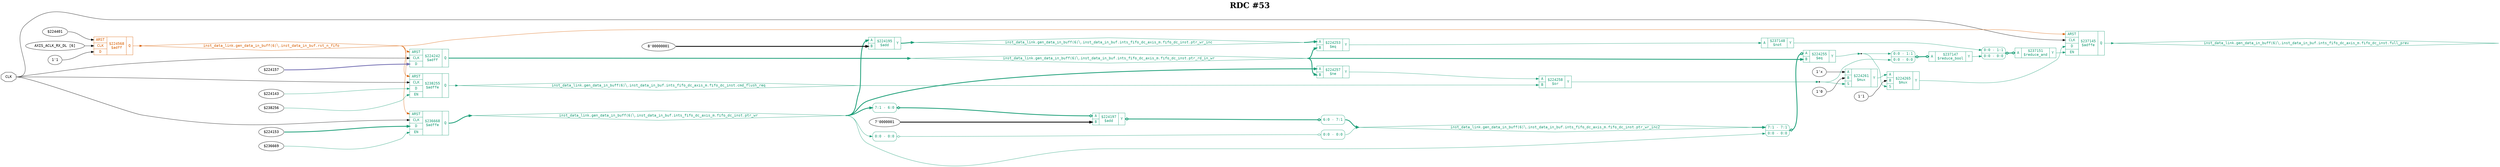 digraph "spacefibre_light_top" {
label=<<b>RDC #53</b>>;
labelloc="t"
fontsize="30"
node ["fontname"="Courier"]
edge ["fontname"="Courier"]
rankdir="LR";
remincross=true;
n10 [ shape=octagon, label="CLK", color="black", fontcolor="black", href="/src/ip_spacefibre_light_top/spacefibre_light_top.vhd#45" ];
n11 [ shape=diamond, label="inst_data_link.gen_data_in_buff(6)&#9586;.inst_data_in_buf.ints_fifo_dc_axis_m.fifo_dc_inst.cmd_flush_req", colorscheme="dark28", color="1", fontcolor="1", href="/src/ip/fifo_dc/fifo_dc.vhd#111" ];
n12 [ shape=diamond, label="inst_data_link.gen_data_in_buff(6)&#9586;.inst_data_in_buf.ints_fifo_dc_axis_m.fifo_dc_inst.full_prev", colorscheme="dark28", color="1", fontcolor="1", href="/src/ip/fifo_dc/fifo_dc.vhd#128" ];
n13 [ shape=diamond, label="inst_data_link.gen_data_in_buff(6)&#9586;.inst_data_in_buf.ints_fifo_dc_axis_m.fifo_dc_inst.ptr_rd_in_wr", colorscheme="dark28", color="1", fontcolor="1", href="/src/ip/fifo_dc/fifo_dc.vhd#106" ];
n14 [ shape=diamond, label="inst_data_link.gen_data_in_buff(6)&#9586;.inst_data_in_buf.ints_fifo_dc_axis_m.fifo_dc_inst.ptr_wr", colorscheme="dark28", color="1", fontcolor="1", href="/src/ip/fifo_dc/fifo_dc.vhd#94" ];
n15 [ shape=diamond, label="inst_data_link.gen_data_in_buff(6)&#9586;.inst_data_in_buf.ints_fifo_dc_axis_m.fifo_dc_inst.ptr_wr_inc", colorscheme="dark28", color="1", fontcolor="1", href="/src/ip/fifo_dc/fifo_dc.vhd#95" ];
n16 [ shape=diamond, label="inst_data_link.gen_data_in_buff(6)&#9586;.inst_data_in_buf.ints_fifo_dc_axis_m.fifo_dc_inst.ptr_wr_inc2", colorscheme="dark28", color="1", fontcolor="1", href="/src/ip/fifo_dc/fifo_dc.vhd#96" ];
n17 [ shape=diamond, label="inst_data_link.gen_data_in_buff(6)&#9586;.inst_data_in_buf.rst_n_fifo", colorscheme="dark28", color="2", fontcolor="2", href="/src/module_data_link/data_in_buf.vhd#142" ];
{ rank="source"; n10;}
{ rank="sink";}
v0 [ label="$224153" ];
v1 [ label="$236669" ];
c22 [ shape=record, label="{{<p18> ARST|<p10> CLK|<p19> D|<p20> EN}|$236668\n$adffe|{<p21> Q}}", colorscheme="dark28", color="1", fontcolor="1" , href="/src/ip/fifo_dc/fifo_dc.vhd#199"  ];
c23 [ shape=record, label="{{<p18> ARST|<p10> CLK|<p19> D|<p20> EN}|$237145\n$adffe|{<p21> Q}}", colorscheme="dark28", color="1", fontcolor="1" , href="/src/ip/fifo_dc/fifo_dc.vhd#256"  ];
v2 [ label="$224143" ];
v3 [ label="$238256" ];
c24 [ shape=record, label="{{<p18> ARST|<p10> CLK|<p19> D|<p20> EN}|$238255\n$adffe|{<p21> Q}}", colorscheme="dark28", color="1", fontcolor="1" , href="/src/ip/fifo_dc/fifo_dc.vhd#440"  ];
c27 [ shape=record, label="{{<p25> A}|$237147\n$reduce_bool|{<p26> Y}}", colorscheme="dark28", color="1", fontcolor="1" ];
x4 [ shape=record, style=rounded, label="<s1> 0:0 - 1:1 |<s0> 0:0 - 0:0 ", colorscheme="dark28", color="1", fontcolor="1" ];
x4:e -> c27:p25:w [arrowhead=odiamond, arrowtail=odiamond, dir=both, colorscheme="dark28", color="1", fontcolor="1", style="setlinewidth(3)", label=""];
c28 [ shape=record, label="{{<p25> A}|$237148\n$not|{<p26> Y}}", colorscheme="dark28", color="1", fontcolor="1" ];
c29 [ shape=record, label="{{<p25> A}|$237151\n$reduce_and|{<p26> Y}}", colorscheme="dark28", color="1", fontcolor="1" ];
x5 [ shape=record, style=rounded, label="<s1> 0:0 - 1:1 |<s0> 0:0 - 0:0 ", colorscheme="dark28", color="1", fontcolor="1" ];
x5:e -> c29:p25:w [arrowhead=odiamond, arrowtail=odiamond, dir=both, colorscheme="dark28", color="1", fontcolor="1", style="setlinewidth(3)", label=""];
v6 [ label="$224401" ];
v7 [ label="AXIS_ACLK_RX_DL [6]" ];
v8 [ label="1'1" ];
c30 [ shape=record, label="{{<p18> ARST|<p10> CLK|<p19> D}|$224568\n$adff|{<p21> Q}}", colorscheme="dark28", color="2", fontcolor="2" , href="/src/module_data_link/data_in_buf.vhd#194"  ];
v9 [ label="8'00000001" ];
c32 [ shape=record, label="{{<p25> A|<p31> B}|$224195\n$add|{<p26> Y}}", colorscheme="dark28", color="1", fontcolor="1" , href="/src/ip/fifo_dc/fifo_dc.vhd#170"  ];
v11 [ label="7'0000001" ];
c33 [ shape=record, label="{{<p25> A|<p31> B}|$224197\n$add|{<p26> Y}}", colorscheme="dark28", color="1", fontcolor="1" , href="/src/ip/fifo_dc/fifo_dc.vhd#171"  ];
x10 [ shape=record, style=rounded, label="<s0> 7:1 - 6:0 ", colorscheme="dark28", color="1", fontcolor="1" ];
x10:e -> c33:p25:w [arrowhead=odiamond, arrowtail=odiamond, dir=both, colorscheme="dark28", color="1", fontcolor="1", style="setlinewidth(3)", label=""];
x12 [ shape=record, style=rounded, label="<s0> 6:0 - 7:1 ", colorscheme="dark28", color="1", fontcolor="1" ];
c33:p26:e -> x12:w [arrowhead=odiamond, arrowtail=odiamond, dir=both, colorscheme="dark28", color="1", fontcolor="1", style="setlinewidth(3)", label=""];
c34 [ shape=record, label="{{<p25> A|<p31> B}|$224253\n$eq|{<p26> Y}}", colorscheme="dark28", color="1", fontcolor="1" , href="/src/ip/fifo_dc/fifo_dc.vhd#262"  ];
c35 [ shape=record, label="{{<p25> A|<p31> B}|$224255\n$eq|{<p26> Y}}", colorscheme="dark28", color="1", fontcolor="1" , href="/src/ip/fifo_dc/fifo_dc.vhd#264"  ];
x13 [ shape=record, style=rounded, label="<s1> 7:1 - 7:1 |<s0> 0:0 - 0:0 ", colorscheme="dark28", color="1", fontcolor="1" ];
x13:e -> c35:p25:w [arrowhead=odiamond, arrowtail=odiamond, dir=both, colorscheme="dark28", color="1", fontcolor="1", style="setlinewidth(3)", label=""];
c36 [ shape=record, label="{{<p25> A|<p31> B}|$224258\n$or|{<p26> Y}}", colorscheme="dark28", color="1", fontcolor="1" , href="/src/ip/fifo_dc/fifo_dc.vhd#266"  ];
v14 [ label="1'x" ];
v15 [ label="1'0" ];
c38 [ shape=record, label="{{<p25> A|<p31> B|<p37> S}|$224261\n$mux|{<p26> Y}}", colorscheme="dark28", color="1", fontcolor="1" , href="/src/ip/fifo_dc/fifo_dc.vhd#262"  ];
v16 [ label="1'1" ];
c39 [ shape=record, label="{{<p25> A|<p31> B|<p37> S}|$224265\n$mux|{<p26> Y}}", colorscheme="dark28", color="1", fontcolor="1" , href="/src/ip/fifo_dc/fifo_dc.vhd#262"  ];
c40 [ shape=record, label="{{<p25> A|<p31> B}|$224257\n$ne|{<p26> Y}}", colorscheme="dark28", color="1", fontcolor="1" , href="/src/ip/fifo_dc/fifo_dc.vhd#266"  ];
v17 [ label="$224157" ];
c41 [ shape=record, label="{{<p18> ARST|<p10> CLK|<p19> D}|$224242\n$adff|{<p21> Q}}", colorscheme="dark28", color="1", fontcolor="1" , href="/src/ip/fifo_dc/fifo_dc.vhd#222"  ];
x18 [ shape=record, style=rounded, label="<s0> 0:0 - 0:0 ", colorscheme="dark28", color="1", fontcolor="1" ];
x19 [ shape=record, style=rounded, label="<s0> 0:0 - 0:0 ", colorscheme="dark28", color="1", fontcolor="1" ];
x18:e -> x19:w [arrowhead=odiamond, arrowtail=odiamond, dir=both, colorscheme="dark28", color="1", fontcolor="1", label=""];
c27:p26:e -> x5:s0:w [colorscheme="dark28", color="1", fontcolor="1", label=""];
n10:e -> c22:p10:w [color="black", fontcolor="black", label=""];
n10:e -> c23:p10:w [color="black", fontcolor="black", label=""];
n10:e -> c24:p10:w [color="black", fontcolor="black", label=""];
n10:e -> c41:p10:w [color="black", fontcolor="black", label=""];
c24:p21:e -> n11:w [colorscheme="dark28", color="1", fontcolor="1", label=""];
n11:e -> c36:p31:w [colorscheme="dark28", color="1", fontcolor="1", label=""];
c23:p21:e -> n12:w [colorscheme="dark28", color="1", fontcolor="1", label=""];
c41:p21:e -> n13:w [colorscheme="dark28", color="1", fontcolor="1", style="setlinewidth(3)", label=""];
n13:e -> c34:p31:w [colorscheme="dark28", color="1", fontcolor="1", style="setlinewidth(3)", label=""];
n13:e -> c35:p31:w [colorscheme="dark28", color="1", fontcolor="1", style="setlinewidth(3)", label=""];
n13:e -> c40:p31:w [colorscheme="dark28", color="1", fontcolor="1", style="setlinewidth(3)", label=""];
c22:p21:e -> n14:w [colorscheme="dark28", color="1", fontcolor="1", style="setlinewidth(3)", label=""];
n14:e -> c32:p25:w [colorscheme="dark28", color="1", fontcolor="1", style="setlinewidth(3)", label=""];
n14:e -> c40:p25:w [colorscheme="dark28", color="1", fontcolor="1", style="setlinewidth(3)", label=""];
n14:e -> x10:s0:w [colorscheme="dark28", color="1", fontcolor="1", style="setlinewidth(3)", label=""];
n14:e -> x13:s0:w [colorscheme="dark28", color="1", fontcolor="1", label=""];
n14:e -> x18:s0:w [colorscheme="dark28", color="1", fontcolor="1", label=""];
c32:p26:e -> n15:w [colorscheme="dark28", color="1", fontcolor="1", style="setlinewidth(3)", label=""];
n15:e -> c34:p25:w [colorscheme="dark28", color="1", fontcolor="1", style="setlinewidth(3)", label=""];
x12:s0:e -> n16:w [colorscheme="dark28", color="1", fontcolor="1", style="setlinewidth(3)", label=""];
x19:s0:e -> n16:w [colorscheme="dark28", color="1", fontcolor="1", label=""];
n16:e -> x13:s1:w [colorscheme="dark28", color="1", fontcolor="1", style="setlinewidth(3)", label=""];
c30:p21:e -> n17:w [colorscheme="dark28", color="2", fontcolor="2", label=""];
n17:e -> c22:p18:w [colorscheme="dark28", color="2", fontcolor="2", label=""];
n17:e -> c23:p18:w [colorscheme="dark28", color="2", fontcolor="2", label=""];
n17:e -> c24:p18:w [colorscheme="dark28", color="2", fontcolor="2", label=""];
n17:e -> c41:p18:w [colorscheme="dark28", color="2", fontcolor="2", label=""];
c29:p26:e -> c23:p20:w [colorscheme="dark28", color="1", fontcolor="1", label=""];
c28:p26:e -> x5:s1:w [colorscheme="dark28", color="1", fontcolor="1", label=""];
c34:p26:e -> c28:p25:w [colorscheme="dark28", color="1", fontcolor="1", label=""];
n5 [ shape=point ];
c35:p26:e -> n5:w [colorscheme="dark28", color="1", fontcolor="1", label=""];
n5:e -> c39:p37:w [colorscheme="dark28", color="1", fontcolor="1", label=""];
n5:e -> x4:s1:w [colorscheme="dark28", color="1", fontcolor="1", label=""];
c40:p26:e -> c36:p25:w [colorscheme="dark28", color="1", fontcolor="1", label=""];
n7 [ shape=point ];
c36:p26:e -> n7:w [colorscheme="dark28", color="1", fontcolor="1", label=""];
n7:e -> c38:p37:w [colorscheme="dark28", color="1", fontcolor="1", label=""];
n7:e -> x4:s0:w [colorscheme="dark28", color="1", fontcolor="1", label=""];
c38:p26:e -> c39:p25:w [colorscheme="dark28", color="1", fontcolor="1", label=""];
c39:p26:e -> c23:p19:w [colorscheme="dark28", color="1", fontcolor="1", label=""];
v0:e -> c22:p19:w [colorscheme="dark28", color="1", fontcolor="1", style="setlinewidth(3)", label=""];
v1:e -> c22:p20:w [colorscheme="dark28", color="1", fontcolor="1", label=""];
v11:e -> c33:p31:w [color="black", fontcolor="black", style="setlinewidth(3)", label=""];
v14:e -> c38:p25:w [color="black", fontcolor="black", label=""];
v15:e -> c38:p31:w [color="black", fontcolor="black", label=""];
v16:e -> c39:p31:w [color="black", fontcolor="black", label=""];
v17:e -> c41:p19:w [colorscheme="dark28", color="3", fontcolor="3", style="setlinewidth(3)", label=""];
v2:e -> c24:p19:w [colorscheme="dark28", color="1", fontcolor="1", label=""];
v3:e -> c24:p20:w [colorscheme="dark28", color="1", fontcolor="1", label=""];
v6:e -> c30:p18:w [color="black", fontcolor="black", label=""];
v7:e -> c30:p10:w [color="black", fontcolor="black", label=""];
v8:e -> c30:p19:w [color="black", fontcolor="black", label=""];
v9:e -> c32:p31:w [color="black", fontcolor="black", style="setlinewidth(3)", label=""];
}
